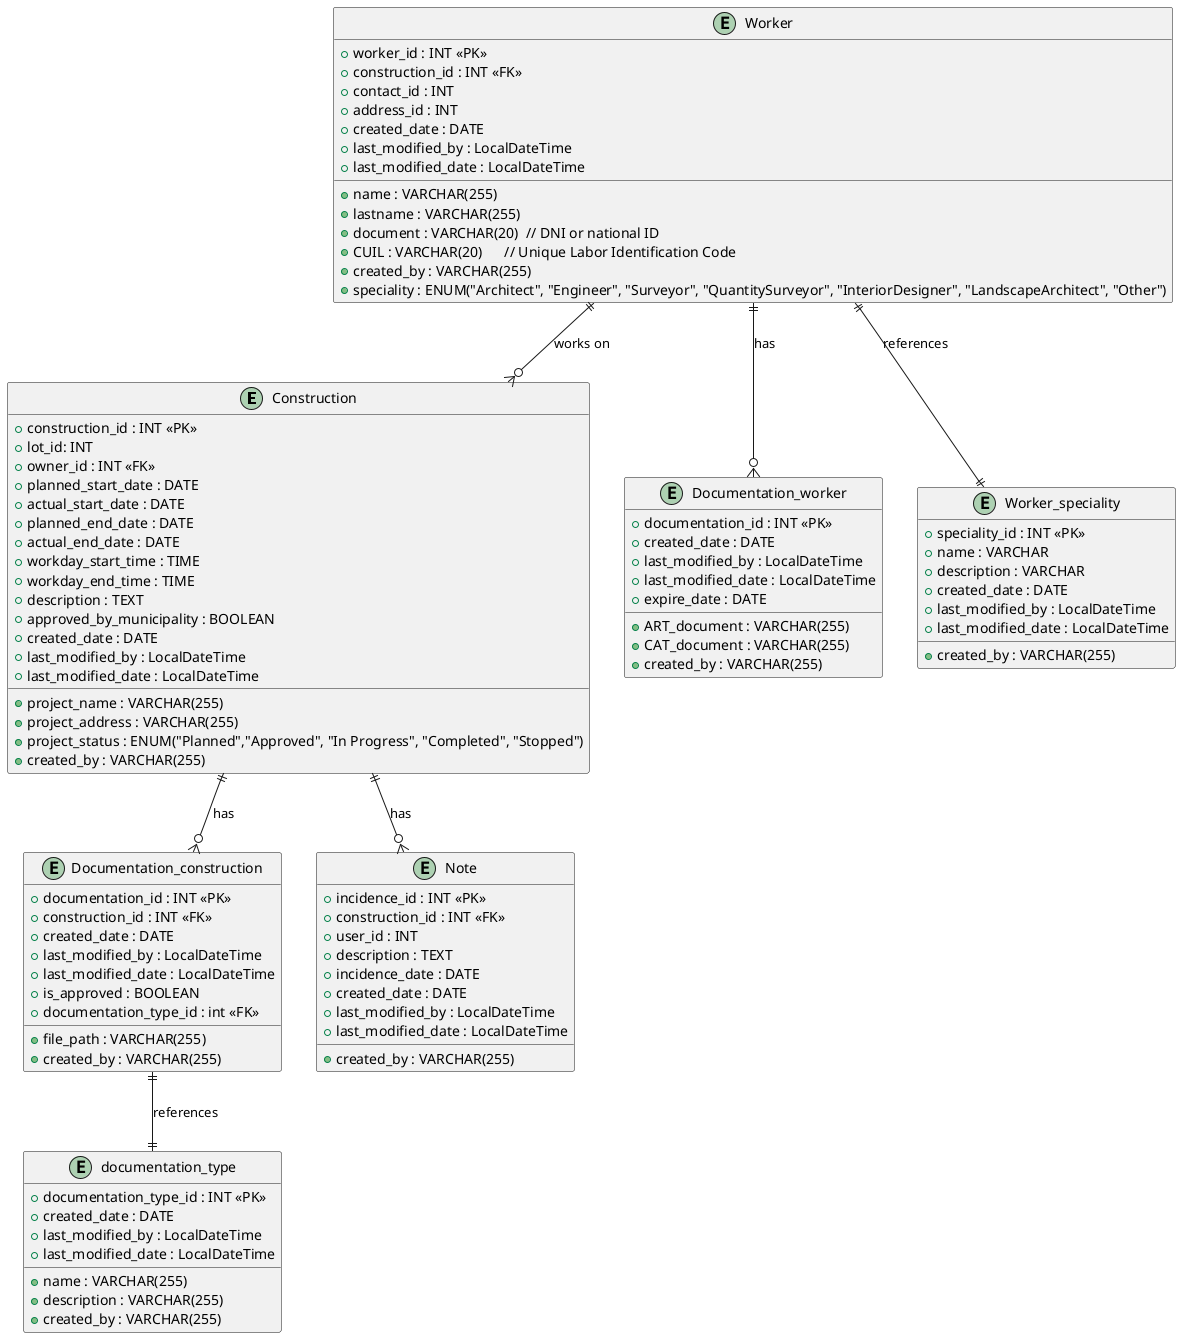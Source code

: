 @startuml

entity "Construction" as construction {
  + construction_id : INT <<PK>>
  + project_name : VARCHAR(255)
  + project_address : VARCHAR(255)
  + lot_id: INT
  + owner_id : INT <<FK>>
  + planned_start_date : DATE
  + actual_start_date : DATE
  + planned_end_date : DATE
  + actual_end_date : DATE
  + project_status : ENUM("Planned","Approved", "In Progress", "Completed", "Stopped")
  + workday_start_time : TIME
  + workday_end_time : TIME
  + description : TEXT
  + approved_by_municipality : BOOLEAN
  + created_by : VARCHAR(255)
  + created_date : DATE
  + last_modified_by : LocalDateTime
  + last_modified_date : LocalDateTime
}

entity "Documentation_construction" as documentation {
  + documentation_id : INT <<PK>>
  + construction_id : INT <<FK>>
  + file_path : VARCHAR(255)
  + created_by : VARCHAR(255)
  + created_date : DATE
  + last_modified_by : LocalDateTime
  + last_modified_date : LocalDateTime
  + is_approved : BOOLEAN
  + documentation_type_id : int <<FK>>
}


entity "documentation_type" as documentation_type {
  + documentation_type_id : INT <<PK>>
  + name : VARCHAR(255)
  + description : VARCHAR(255)
  + created_by : VARCHAR(255)
  + created_date : DATE
  + last_modified_by : LocalDateTime
  + last_modified_date : LocalDateTime


}



entity "Documentation_worker" as documentation_worker {
  + documentation_id : INT <<PK>>
  + ART_document : VARCHAR(255)
  + CAT_document : VARCHAR(255)
  + created_by : VARCHAR(255)
  + created_date : DATE
  + last_modified_by : LocalDateTime
  + last_modified_date : LocalDateTime
  + expire_date : DATE
}

entity "Worker" as worker {
  + worker_id : INT <<PK>>
  + construction_id : INT <<FK>>
  + name : VARCHAR(255)
  + lastname : VARCHAR(255)
  + document : VARCHAR(20)  // DNI or national ID
  + CUIL : VARCHAR(20)      // Unique Labor Identification Code
  + contact_id : INT
  + address_id : INT
  + created_by : VARCHAR(255)
  + created_date : DATE
  + last_modified_by : LocalDateTime
  + last_modified_date : LocalDateTime
  + speciality : ENUM("Architect", "Engineer", "Surveyor", "QuantitySurveyor", "InteriorDesigner", "LandscapeArchitect", "Other")
}





entity "Note" as Note {
  + incidence_id : INT <<PK>>
  + construction_id : INT <<FK>>
  + user_id : INT
  + description : TEXT
  + incidence_date : DATE
  + created_by : VARCHAR(255)
  + created_date : DATE
  + last_modified_by : LocalDateTime
  + last_modified_date : LocalDateTime
}
entity "Worker_speciality" as worker_speciality {
  + speciality_id : INT <<PK>>
  + name : VARCHAR
  + description : VARCHAR
  + created_by : VARCHAR(255)
  + created_date : DATE
  + last_modified_by : LocalDateTime
  + last_modified_date : LocalDateTime
}
worker ||--o{ documentation_worker : "has"
construction ||--o{ Note : "has"
construction ||--o{ documentation : "has"
worker ||--o{ construction : "works on"
documentation ||--|| documentation_type : "references"
worker ||--|| worker_speciality : "references"


@enduml
